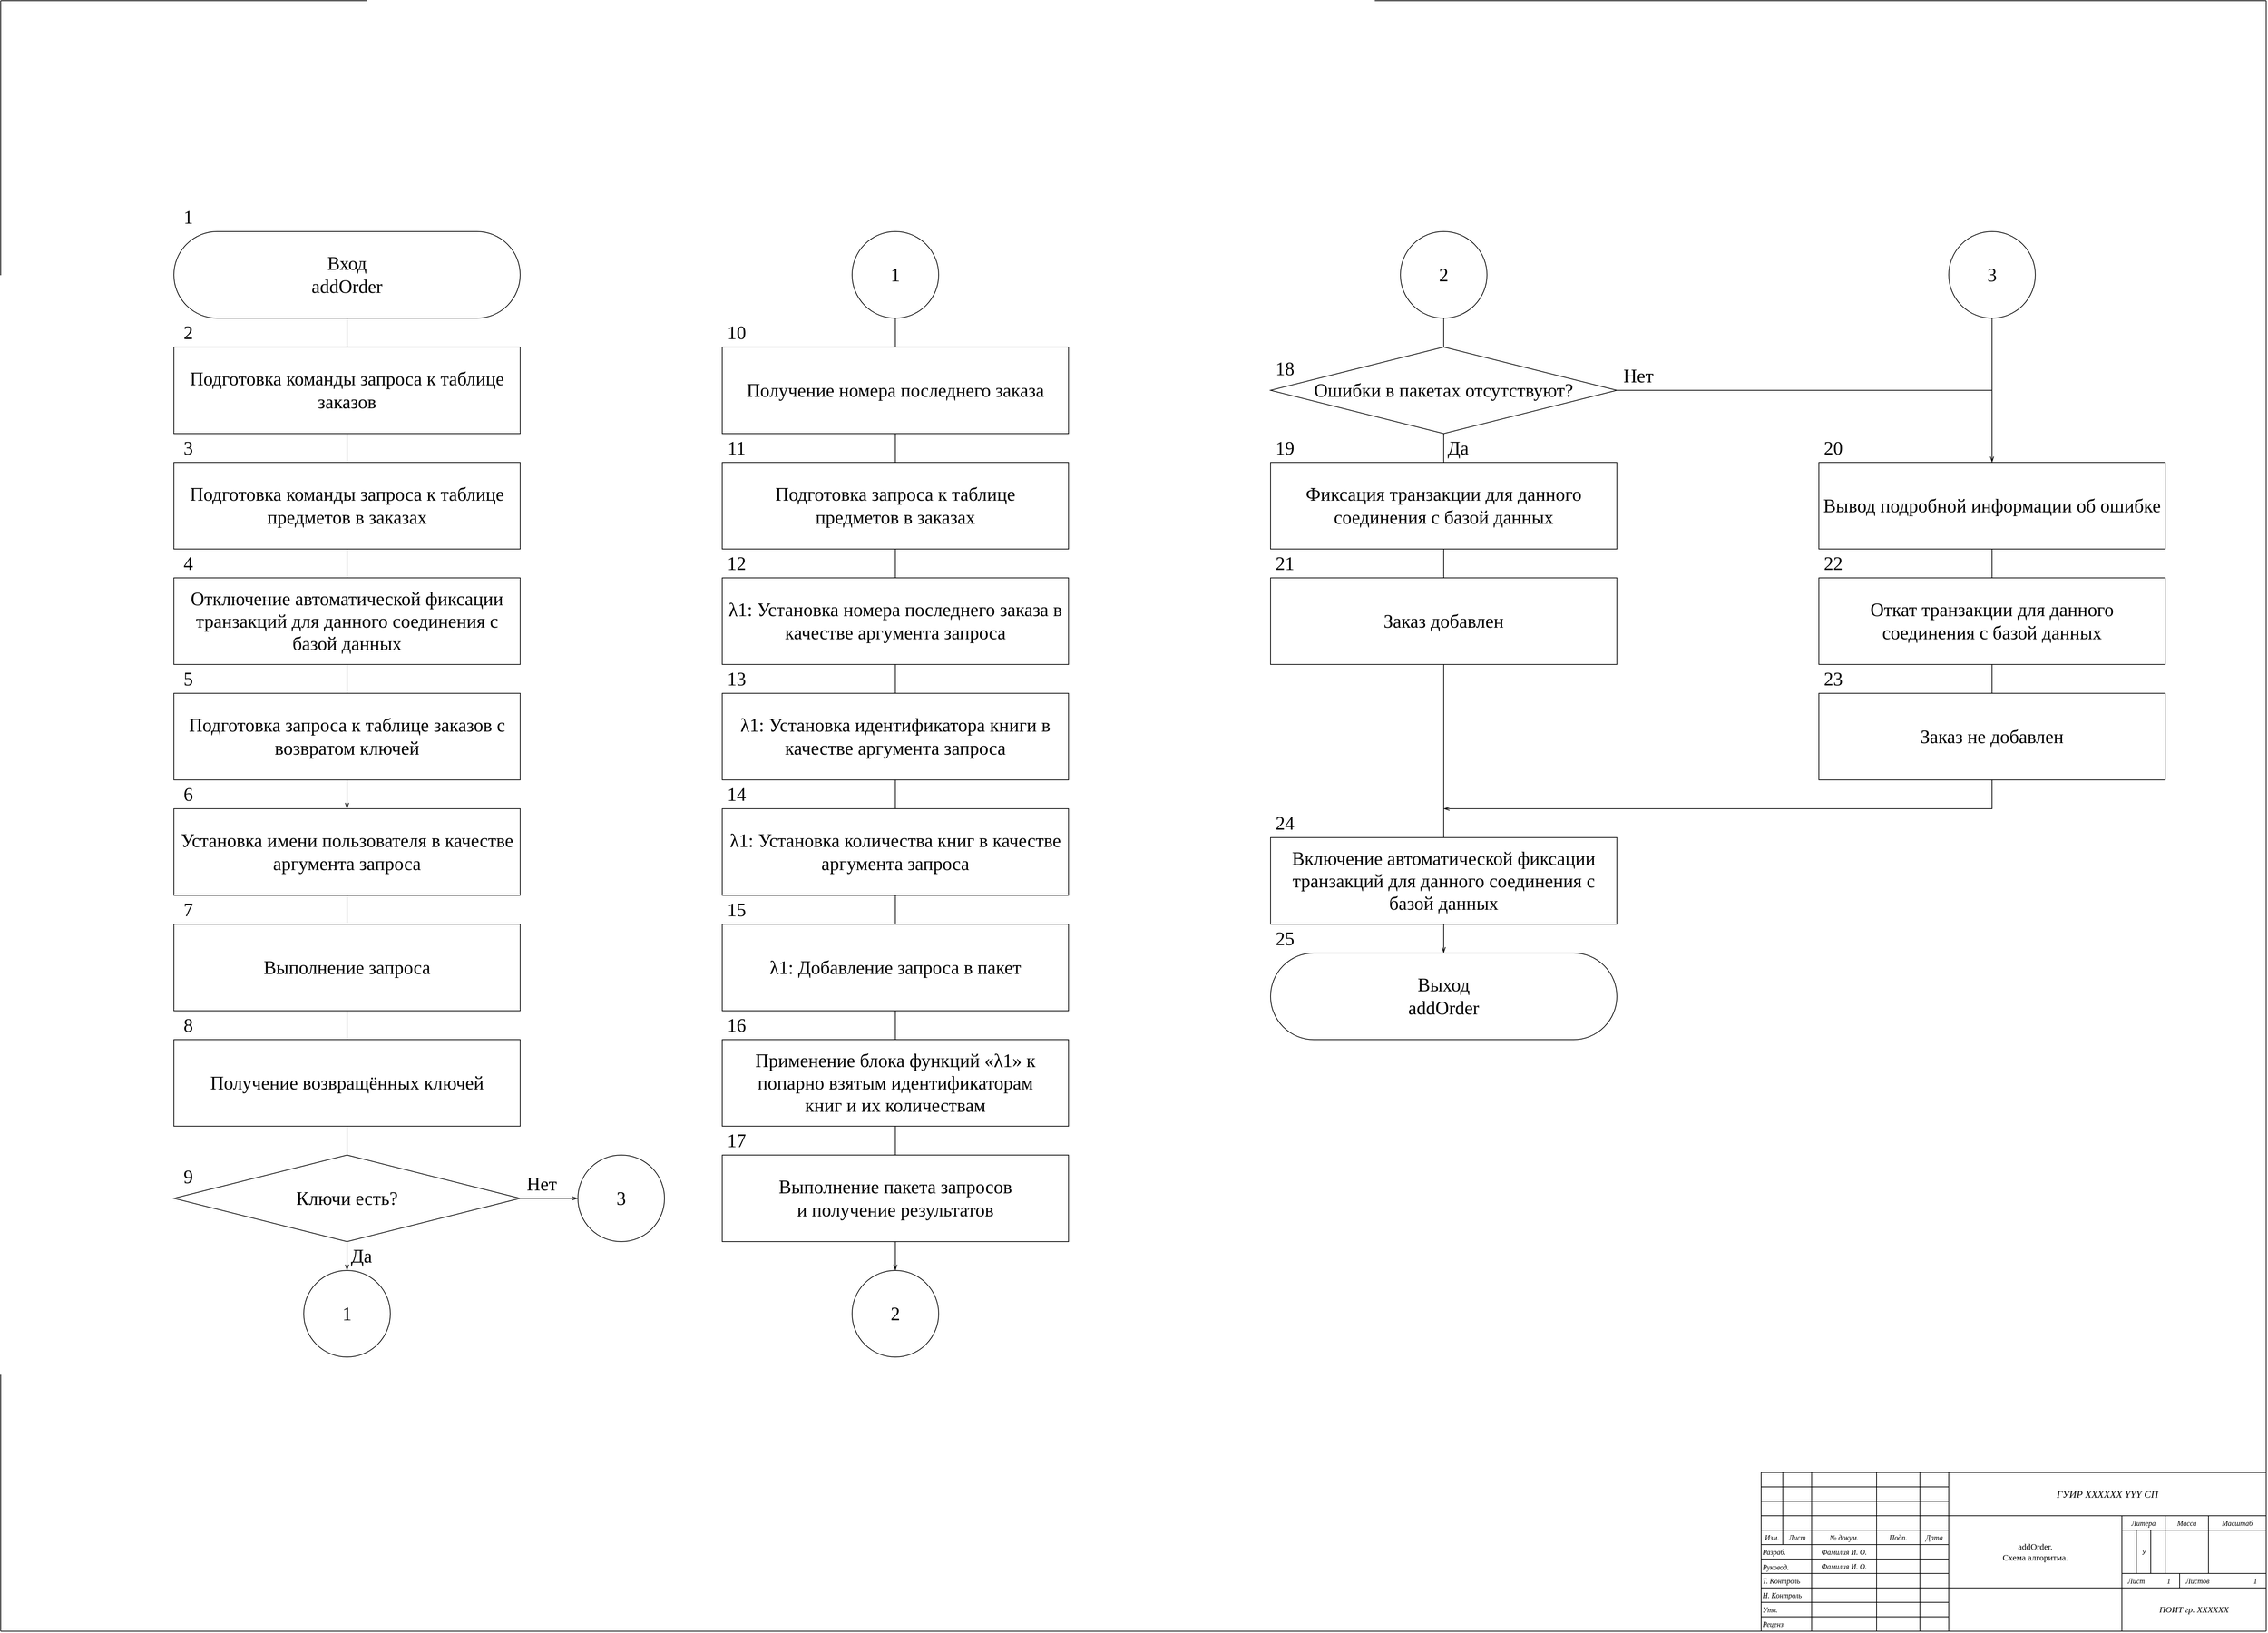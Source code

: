 <mxfile version="25.0.2">
  <diagram id="b_TIV87pcosbFDb4-95I" name="Page-1">
    <mxGraphModel dx="1050" dy="621" grid="1" gridSize="10" guides="1" tooltips="1" connect="1" arrows="1" fold="1" page="1" pageScale="1" pageWidth="3300" pageHeight="2339" math="0" shadow="0">
      <root>
        <mxCell id="0" />
        <mxCell id="1" parent="0" />
        <mxCell id="ZlgWilR2os_rIw9KOOM--55" style="edgeStyle=orthogonalEdgeStyle;rounded=0;orthogonalLoop=1;jettySize=auto;html=1;exitX=0.5;exitY=1;exitDx=0;exitDy=0;endArrow=openThin;endFill=0;" parent="1" source="ZlgWilR2os_rIw9KOOM--53" edge="1">
          <mxGeometry relative="1" as="geometry">
            <mxPoint x="2120" y="1160" as="targetPoint" />
            <Array as="points">
              <mxPoint x="2880" y="1160" />
              <mxPoint x="2120" y="1160" />
            </Array>
          </mxGeometry>
        </mxCell>
        <mxCell id="mjBPjCDWJn5wHZ0Xbblb-64" value="" style="endArrow=openThin;html=1;fontFamily=Times New Roman;fontSize=26;endFill=0;rounded=0;edgeStyle=orthogonalEdgeStyle;exitX=0.5;exitY=1;exitDx=0;exitDy=0;entryX=0.5;entryY=0;entryDx=0;entryDy=0;" parent="1" source="mjBPjCDWJn5wHZ0Xbblb-41" target="mjBPjCDWJn5wHZ0Xbblb-46" edge="1">
          <mxGeometry width="50" height="50" relative="1" as="geometry">
            <mxPoint x="2250" y="499.41" as="sourcePoint" />
            <mxPoint x="2380" y="570" as="targetPoint" />
            <Array as="points">
              <mxPoint x="2120" y="480" />
              <mxPoint x="2120" y="1640" />
            </Array>
          </mxGeometry>
        </mxCell>
        <mxCell id="mjBPjCDWJn5wHZ0Xbblb-62" value="" style="endArrow=openThin;html=1;fontFamily=Times New Roman;fontSize=26;endFill=0;exitX=0.5;exitY=1;exitDx=0;exitDy=0;rounded=0;edgeStyle=orthogonalEdgeStyle;entryX=0.5;entryY=0;entryDx=0;entryDy=0;" parent="1" source="mjBPjCDWJn5wHZ0Xbblb-48" target="mjBPjCDWJn5wHZ0Xbblb-51" edge="1">
          <mxGeometry width="50" height="50" relative="1" as="geometry">
            <mxPoint x="1480" y="470" as="sourcePoint" />
            <mxPoint x="1360" y="1130" as="targetPoint" />
            <Array as="points" />
          </mxGeometry>
        </mxCell>
        <mxCell id="mjBPjCDWJn5wHZ0Xbblb-61" value="" style="endArrow=openThin;html=1;fontFamily=Times New Roman;fontSize=26;endFill=0;exitX=0.5;exitY=1;exitDx=0;exitDy=0;rounded=0;edgeStyle=orthogonalEdgeStyle;entryX=0.5;entryY=0;entryDx=0;entryDy=0;" parent="1" source="mjBPjCDWJn5wHZ0Xbblb-30" target="nCA1nTuE7ENm7l3HEIyr-186" edge="1">
          <mxGeometry width="50" height="50" relative="1" as="geometry">
            <mxPoint x="1010" y="1380" as="sourcePoint" />
            <mxPoint x="1010" y="1740" as="targetPoint" />
            <Array as="points" />
          </mxGeometry>
        </mxCell>
        <mxCell id="mjBPjCDWJn5wHZ0Xbblb-60" value="" style="endArrow=openThin;html=1;fontFamily=Times New Roman;fontSize=26;endFill=0;exitX=0.5;exitY=1;exitDx=0;exitDy=0;rounded=0;edgeStyle=orthogonalEdgeStyle;entryX=0.5;entryY=0;entryDx=0;entryDy=0;" parent="1" source="nCA1nTuE7ENm7l3HEIyr-145" target="mjBPjCDWJn5wHZ0Xbblb-30" edge="1">
          <mxGeometry width="50" height="50" relative="1" as="geometry">
            <mxPoint x="959.05" y="710" as="sourcePoint" />
            <mxPoint x="959.05" y="910" as="targetPoint" />
            <Array as="points" />
          </mxGeometry>
        </mxCell>
        <mxCell id="flblZkYbyNQ9tiGkdh4v-29" value="" style="group;strokeWidth=1;align=left;" parent="1" vertex="1" connectable="0">
          <mxGeometry x="2560" y="2080" width="700" height="220" as="geometry" />
        </mxCell>
        <mxCell id="U5MXIK-24vMOK5HsXXuc-69" style="vsdxID=8;edgeStyle=none;startArrow=none;endArrow=none;startSize=5;endSize=5;strokeColor=#000000;spacingTop=0;spacingBottom=0;spacingLeft=0;spacingRight=0;verticalAlign=middle;html=1;labelBackgroundColor=#ffffff;rounded=0;strokeWidth=1;" parent="flblZkYbyNQ9tiGkdh4v-29" edge="1">
          <mxGeometry relative="1" as="geometry">
            <mxPoint as="offset" />
            <Array as="points" />
            <mxPoint as="sourcePoint" />
            <mxPoint x="700" as="targetPoint" />
          </mxGeometry>
        </mxCell>
        <mxCell id="U5MXIK-24vMOK5HsXXuc-68" style="vsdxID=6;edgeStyle=none;startArrow=none;endArrow=none;startSize=5;endSize=5;strokeColor=#000000;spacingTop=0;spacingBottom=0;spacingLeft=0;spacingRight=0;verticalAlign=middle;html=1;labelBackgroundColor=#ffffff;rounded=0;strokeWidth=1;" parent="flblZkYbyNQ9tiGkdh4v-29" edge="1">
          <mxGeometry relative="1" as="geometry">
            <mxPoint x="10" as="offset" />
            <Array as="points" />
            <mxPoint y="220" as="sourcePoint" />
            <mxPoint as="targetPoint" />
          </mxGeometry>
        </mxCell>
        <mxCell id="U5MXIK-24vMOK5HsXXuc-2" value="&lt;p style=&quot;margin-left: 0 ; margin-right: 0 ; margin-top: 0px ; margin-bottom: 0px ; text-indent: 0 ; direction: ltr&quot;&gt;&lt;font style=&quot;font-family: &amp;quot;times new roman&amp;quot; ; color: rgb(0 , 0 , 0) ; direction: ltr ; letter-spacing: 0px ; line-height: 140% ; opacity: 1&quot; size=&quot;1&quot;&gt;&lt;i&gt;Разраб.&lt;/i&gt;&lt;/font&gt;&lt;/p&gt;" style="verticalAlign=middle;align=left;vsdxID=41;fillColor=none;gradientColor=none;shape=stencil(nZBLDoAgDERP0z3SIyjew0SURgSD+Lu9kMZoXLhwN9O+tukAlrNpJg1SzDH4QW/URgNYgZTkjA4UkwJUgGXng+6DX1zLfmoymdXo17xh5zmRJ6Q42BWCfc2oJfdAr+Yv+AP9Cb7OJ3H/2JG1HNGz/84klThPVCc=);strokeColor=none;labelBackgroundColor=none;rounded=0;html=1;whiteSpace=wrap;strokeWidth=1;" parent="flblZkYbyNQ9tiGkdh4v-29" vertex="1">
          <mxGeometry y="100" width="70" height="20" as="geometry" />
        </mxCell>
        <mxCell id="U5MXIK-24vMOK5HsXXuc-4" value="&lt;p style=&quot;margin-left: 0 ; margin-right: 0 ; margin-top: 0px ; margin-bottom: 0px ; text-indent: 0 ; direction: ltr&quot;&gt;&lt;font style=&quot;font-family: &amp;#34;times new roman&amp;#34; ; color: rgb(0 , 0 , 0) ; direction: ltr ; letter-spacing: 0px ; line-height: 140% ; opacity: 1&quot; size=&quot;1&quot;&gt;&lt;i&gt;Подп.&lt;/i&gt;&lt;/font&gt;&lt;font style=&quot;font-size: 12px ; font-family: &amp;#34;times new roman&amp;#34; ; color: #000000 ; direction: ltr ; letter-spacing: 0px ; line-height: 140% ; opacity: 1&quot;&gt;&lt;br&gt;&lt;/font&gt;&lt;/p&gt;" style="verticalAlign=middle;align=center;vsdxID=45;fillColor=none;gradientColor=none;shape=stencil(nZBLDoAgDERP0z3SIyjew0SURgSD+Lu9kMZoXLhwN9O+tukAlrNpJg1SzDH4QW/URgNYgZTkjA4UkwJUgGXng+6DX1zLfmoymdXo17xh5zmRJ6Q42BWCfc2oJfdAr+Yv+AP9Cb7OJ3H/2JG1HNGz/84klThPVCc=);strokeColor=none;labelBackgroundColor=none;rounded=0;html=1;whiteSpace=wrap;strokeWidth=1;" parent="flblZkYbyNQ9tiGkdh4v-29" vertex="1">
          <mxGeometry x="160" y="80" width="60" height="20" as="geometry" />
        </mxCell>
        <mxCell id="U5MXIK-24vMOK5HsXXuc-5" value="&lt;p style=&quot;margin-left: 0 ; margin-right: 0 ; margin-top: 0px ; margin-bottom: 0px ; text-indent: 0 ; direction: ltr&quot;&gt;&lt;font style=&quot;font-family: &amp;#34;times new roman&amp;#34; ; color: rgb(0 , 0 , 0) ; direction: ltr ; letter-spacing: 0px ; line-height: 140% ; opacity: 1&quot; size=&quot;1&quot;&gt;&lt;i&gt;Литера&lt;/i&gt;&lt;/font&gt;&lt;font style=&quot;font-size: 12px ; font-family: &amp;#34;times new roman&amp;#34; ; color: #000000 ; direction: ltr ; letter-spacing: 0px ; line-height: 140% ; opacity: 1&quot;&gt;&lt;br&gt;&lt;/font&gt;&lt;/p&gt;" style="verticalAlign=middle;align=center;vsdxID=46;fillColor=none;gradientColor=none;shape=stencil(nZBLDoAgDERP0z3SIyjew0SURgSD+Lu9kMZoXLhwN9O+tukAlrNpJg1SzDH4QW/URgNYgZTkjA4UkwJUgGXng+6DX1zLfmoymdXo17xh5zmRJ6Q42BWCfc2oJfdAr+Yv+AP9Cb7OJ3H/2JG1HNGz/84klThPVCc=);strokeColor=none;labelBackgroundColor=none;rounded=0;html=1;whiteSpace=wrap;strokeWidth=1;" parent="flblZkYbyNQ9tiGkdh4v-29" vertex="1">
          <mxGeometry x="500" y="60" width="60" height="20" as="geometry" />
        </mxCell>
        <mxCell id="U5MXIK-24vMOK5HsXXuc-7" style="vsdxID=48;edgeStyle=none;startArrow=none;endArrow=none;startSize=5;endSize=5;strokeColor=#000000;spacingTop=0;spacingBottom=0;spacingLeft=0;spacingRight=0;verticalAlign=middle;html=1;labelBackgroundColor=#ffffff;rounded=0;strokeWidth=1;" parent="flblZkYbyNQ9tiGkdh4v-29" edge="1">
          <mxGeometry relative="1" as="geometry">
            <mxPoint x="10" as="offset" />
            <Array as="points">
              <mxPoint x="580" y="150" />
            </Array>
            <mxPoint x="580" y="160" as="sourcePoint" />
            <mxPoint x="580" y="140" as="targetPoint" />
          </mxGeometry>
        </mxCell>
        <mxCell id="U5MXIK-24vMOK5HsXXuc-9" value="&lt;p style=&quot;margin-left: 0 ; margin-right: 0 ; margin-top: 0px ; margin-bottom: 0px ; text-indent: 0 ; direction: ltr&quot;&gt;&lt;font style=&quot;font-size: 19px ; font-family: &amp;quot;times new roman&amp;quot; ; color: #000000 ; direction: ltr ; letter-spacing: 0px ; line-height: 140% ; opacity: 1&quot;&gt;&lt;i style=&quot;font-size: 14px;&quot;&gt;ГУИР XXXXXX YYY СП&lt;/i&gt;&lt;br&gt;&lt;/font&gt;&lt;/p&gt;" style="verticalAlign=middle;align=center;vsdxID=50;fillColor=none;gradientColor=none;shape=stencil(nZBLDoAgDERP0z3SIyjew0SURgSD+Lu9kMZoXLhwN9O+tukAlrNpJg1SzDH4QW/URgNYgZTkjA4UkwJUgGXng+6DX1zLfmoymdXo17xh5zmRJ6Q42BWCfc2oJfdAr+Yv+AP9Cb7OJ3H/2JG1HNGz/84klThPVCc=);strokeColor=none;labelBackgroundColor=none;rounded=0;html=1;whiteSpace=wrap;strokeWidth=1;" parent="flblZkYbyNQ9tiGkdh4v-29" vertex="1">
          <mxGeometry x="260" width="440" height="60" as="geometry" />
        </mxCell>
        <mxCell id="U5MXIK-24vMOK5HsXXuc-14" value="&lt;font face=&quot;Times New Roman&quot;&gt;&lt;span style=&quot;background-color: initial;&quot;&gt;addOrder.&lt;/span&gt;&lt;br&gt;&lt;/font&gt;&lt;p style=&quot;margin: 0px ; direction: ltr&quot;&gt;&lt;font face=&quot;Times New Roman&quot;&gt;Схема алгоритма.&lt;/font&gt;&lt;/p&gt;" style="verticalAlign=middle;align=center;vsdxID=51;fillColor=none;gradientColor=none;shape=stencil(nZBLDoAgDERP0z3SIyjew0SURgSD+Lu9kMZoXLhwN9O+tukAlrNpJg1SzDH4QW/URgNYgZTkjA4UkwJUgGXng+6DX1zLfmoymdXo17xh5zmRJ6Q42BWCfc2oJfdAr+Yv+AP9Cb7OJ3H/2JG1HNGz/84klThPVCc=);strokeColor=none;labelBackgroundColor=none;rounded=0;html=1;whiteSpace=wrap;strokeWidth=1;" parent="flblZkYbyNQ9tiGkdh4v-29" vertex="1">
          <mxGeometry x="260" y="60" width="240" height="100" as="geometry" />
        </mxCell>
        <mxCell id="U5MXIK-24vMOK5HsXXuc-66" style="vsdxID=1;edgeStyle=none;startArrow=none;endArrow=none;startSize=5;endSize=5;strokeColor=#000000;spacingTop=0;spacingBottom=0;spacingLeft=0;spacingRight=0;verticalAlign=middle;html=1;labelBackgroundColor=#ffffff;rounded=0;strokeWidth=1;" parent="flblZkYbyNQ9tiGkdh4v-29" edge="1">
          <mxGeometry relative="1" as="geometry">
            <mxPoint x="10" as="offset" />
            <Array as="points" />
            <mxPoint x="500" y="220" as="sourcePoint" />
            <mxPoint x="500" y="60" as="targetPoint" />
          </mxGeometry>
        </mxCell>
        <mxCell id="U5MXIK-24vMOK5HsXXuc-67" style="vsdxID=4;edgeStyle=none;startArrow=none;endArrow=none;startSize=5;endSize=5;strokeColor=#000000;spacingTop=0;spacingBottom=0;spacingLeft=0;spacingRight=0;verticalAlign=middle;html=1;labelBackgroundColor=#ffffff;rounded=0;strokeWidth=1;" parent="flblZkYbyNQ9tiGkdh4v-29" edge="1">
          <mxGeometry relative="1" as="geometry">
            <mxPoint x="10" as="offset" />
            <Array as="points" />
            <mxPoint x="260" y="220" as="sourcePoint" />
            <mxPoint x="260" as="targetPoint" />
          </mxGeometry>
        </mxCell>
        <mxCell id="U5MXIK-24vMOK5HsXXuc-70" style="vsdxID=11;edgeStyle=none;startArrow=none;endArrow=none;startSize=5;endSize=5;strokeColor=#000000;spacingTop=0;spacingBottom=0;spacingLeft=0;spacingRight=0;verticalAlign=middle;html=1;labelBackgroundColor=#ffffff;rounded=0;strokeWidth=1;" parent="flblZkYbyNQ9tiGkdh4v-29" edge="1">
          <mxGeometry relative="1" as="geometry">
            <Array as="points" />
            <mxPoint x="700" y="60" as="sourcePoint" />
            <mxPoint y="60" as="targetPoint" />
          </mxGeometry>
        </mxCell>
        <mxCell id="U5MXIK-24vMOK5HsXXuc-71" style="vsdxID=12;edgeStyle=none;startArrow=none;endArrow=none;startSize=5;endSize=5;strokeColor=#000000;spacingTop=0;spacingBottom=0;spacingLeft=0;spacingRight=0;verticalAlign=middle;html=1;labelBackgroundColor=#ffffff;rounded=0;strokeWidth=1;" parent="flblZkYbyNQ9tiGkdh4v-29" edge="1">
          <mxGeometry relative="1" as="geometry">
            <Array as="points" />
            <mxPoint x="700" y="160" as="sourcePoint" />
            <mxPoint y="160" as="targetPoint" />
          </mxGeometry>
        </mxCell>
        <mxCell id="U5MXIK-24vMOK5HsXXuc-72" style="vsdxID=13;edgeStyle=none;startArrow=none;endArrow=none;startSize=5;endSize=5;strokeColor=#000000;spacingTop=0;spacingBottom=0;spacingLeft=0;spacingRight=0;verticalAlign=middle;html=1;labelBackgroundColor=#ffffff;rounded=0;strokeWidth=1;" parent="flblZkYbyNQ9tiGkdh4v-29" edge="1">
          <mxGeometry relative="1" as="geometry">
            <Array as="points" />
            <mxPoint x="260" y="200" as="sourcePoint" />
            <mxPoint y="200" as="targetPoint" />
          </mxGeometry>
        </mxCell>
        <mxCell id="U5MXIK-24vMOK5HsXXuc-73" style="vsdxID=22;edgeStyle=none;startArrow=none;endArrow=none;startSize=5;endSize=5;strokeColor=#000000;spacingTop=0;spacingBottom=0;spacingLeft=0;spacingRight=0;verticalAlign=middle;html=1;labelBackgroundColor=#ffffff;rounded=0;strokeWidth=1;" parent="flblZkYbyNQ9tiGkdh4v-29" edge="1">
          <mxGeometry relative="1" as="geometry">
            <Array as="points" />
            <mxPoint x="260" y="180" as="sourcePoint" />
            <mxPoint y="180" as="targetPoint" />
          </mxGeometry>
        </mxCell>
        <mxCell id="U5MXIK-24vMOK5HsXXuc-74" style="vsdxID=23;edgeStyle=none;startArrow=none;endArrow=none;startSize=5;endSize=5;strokeColor=#000000;spacingTop=0;spacingBottom=0;spacingLeft=0;spacingRight=0;verticalAlign=middle;html=1;labelBackgroundColor=#ffffff;rounded=0;strokeWidth=1;" parent="flblZkYbyNQ9tiGkdh4v-29" edge="1">
          <mxGeometry relative="1" as="geometry">
            <Array as="points" />
            <mxPoint x="260" y="140" as="sourcePoint" />
            <mxPoint y="140" as="targetPoint" />
          </mxGeometry>
        </mxCell>
        <mxCell id="U5MXIK-24vMOK5HsXXuc-75" style="vsdxID=24;edgeStyle=none;startArrow=none;endArrow=none;startSize=5;endSize=5;strokeColor=#000000;spacingTop=0;spacingBottom=0;spacingLeft=0;spacingRight=0;verticalAlign=middle;html=1;labelBackgroundColor=#ffffff;rounded=0;strokeWidth=1;" parent="flblZkYbyNQ9tiGkdh4v-29" edge="1">
          <mxGeometry relative="1" as="geometry">
            <Array as="points" />
            <mxPoint x="260" y="120" as="sourcePoint" />
            <mxPoint y="120" as="targetPoint" />
          </mxGeometry>
        </mxCell>
        <mxCell id="U5MXIK-24vMOK5HsXXuc-76" style="vsdxID=25;edgeStyle=none;startArrow=none;endArrow=none;startSize=5;endSize=5;strokeColor=#000000;spacingTop=0;spacingBottom=0;spacingLeft=0;spacingRight=0;verticalAlign=middle;html=1;labelBackgroundColor=#ffffff;rounded=0;strokeWidth=1;" parent="flblZkYbyNQ9tiGkdh4v-29" edge="1">
          <mxGeometry relative="1" as="geometry">
            <Array as="points" />
            <mxPoint x="260" y="100" as="sourcePoint" />
            <mxPoint y="100" as="targetPoint" />
          </mxGeometry>
        </mxCell>
        <mxCell id="U5MXIK-24vMOK5HsXXuc-77" style="vsdxID=26;edgeStyle=none;startArrow=none;endArrow=none;startSize=5;endSize=5;strokeColor=#000000;spacingTop=0;spacingBottom=0;spacingLeft=0;spacingRight=0;verticalAlign=middle;html=1;labelBackgroundColor=#ffffff;rounded=0;strokeWidth=1;" parent="flblZkYbyNQ9tiGkdh4v-29" edge="1">
          <mxGeometry relative="1" as="geometry">
            <Array as="points" />
            <mxPoint x="260" y="80" as="sourcePoint" />
            <mxPoint y="80" as="targetPoint" />
          </mxGeometry>
        </mxCell>
        <mxCell id="U5MXIK-24vMOK5HsXXuc-78" style="vsdxID=27;edgeStyle=none;startArrow=none;endArrow=none;startSize=5;endSize=5;strokeColor=#000000;spacingTop=0;spacingBottom=0;spacingLeft=0;spacingRight=0;verticalAlign=middle;html=1;labelBackgroundColor=#ffffff;rounded=0;strokeWidth=1;" parent="flblZkYbyNQ9tiGkdh4v-29" edge="1">
          <mxGeometry relative="1" as="geometry">
            <Array as="points" />
            <mxPoint x="260" y="40" as="sourcePoint" />
            <mxPoint y="40" as="targetPoint" />
          </mxGeometry>
        </mxCell>
        <mxCell id="U5MXIK-24vMOK5HsXXuc-79" style="vsdxID=28;edgeStyle=none;startArrow=none;endArrow=none;startSize=5;endSize=5;strokeColor=#000000;spacingTop=0;spacingBottom=0;spacingLeft=0;spacingRight=0;verticalAlign=middle;html=1;labelBackgroundColor=#ffffff;rounded=0;strokeWidth=1;" parent="flblZkYbyNQ9tiGkdh4v-29" edge="1">
          <mxGeometry relative="1" as="geometry">
            <Array as="points" />
            <mxPoint x="260" y="20" as="sourcePoint" />
            <mxPoint y="20" as="targetPoint" />
          </mxGeometry>
        </mxCell>
        <mxCell id="U5MXIK-24vMOK5HsXXuc-80" style="vsdxID=29;edgeStyle=none;startArrow=none;endArrow=none;startSize=5;endSize=5;strokeColor=#000000;spacingTop=0;spacingBottom=0;spacingLeft=0;spacingRight=0;verticalAlign=middle;html=1;labelBackgroundColor=#ffffff;rounded=0;strokeWidth=1;" parent="flblZkYbyNQ9tiGkdh4v-29" edge="1">
          <mxGeometry relative="1" as="geometry">
            <Array as="points" />
            <mxPoint x="700" y="140" as="sourcePoint" />
            <mxPoint x="500" y="140" as="targetPoint" />
          </mxGeometry>
        </mxCell>
        <mxCell id="U5MXIK-24vMOK5HsXXuc-81" style="vsdxID=30;edgeStyle=none;startArrow=none;endArrow=none;startSize=5;endSize=5;strokeColor=#000000;spacingTop=0;spacingBottom=0;spacingLeft=0;spacingRight=0;verticalAlign=middle;html=1;labelBackgroundColor=#ffffff;rounded=0;strokeWidth=1;" parent="flblZkYbyNQ9tiGkdh4v-29" edge="1">
          <mxGeometry relative="1" as="geometry">
            <Array as="points" />
            <mxPoint x="700" y="80" as="sourcePoint" />
            <mxPoint x="500" y="80" as="targetPoint" />
          </mxGeometry>
        </mxCell>
        <mxCell id="U5MXIK-24vMOK5HsXXuc-82" style="vsdxID=31;edgeStyle=none;startArrow=none;endArrow=none;startSize=5;endSize=5;strokeColor=#000000;spacingTop=0;spacingBottom=0;spacingLeft=0;spacingRight=0;verticalAlign=middle;html=1;labelBackgroundColor=#ffffff;rounded=0;strokeWidth=1;" parent="flblZkYbyNQ9tiGkdh4v-29" edge="1">
          <mxGeometry relative="1" as="geometry">
            <mxPoint x="10" as="offset" />
            <Array as="points" />
            <mxPoint x="220" y="220" as="sourcePoint" />
            <mxPoint x="220" as="targetPoint" />
          </mxGeometry>
        </mxCell>
        <mxCell id="U5MXIK-24vMOK5HsXXuc-83" style="vsdxID=33;edgeStyle=none;startArrow=none;endArrow=none;startSize=5;endSize=5;strokeColor=#000000;spacingTop=0;spacingBottom=0;spacingLeft=0;spacingRight=0;verticalAlign=middle;html=1;labelBackgroundColor=#ffffff;rounded=0;strokeWidth=1;" parent="flblZkYbyNQ9tiGkdh4v-29" edge="1">
          <mxGeometry relative="1" as="geometry">
            <mxPoint x="10" as="offset" />
            <Array as="points" />
            <mxPoint x="160" y="220" as="sourcePoint" />
            <mxPoint x="160" as="targetPoint" />
          </mxGeometry>
        </mxCell>
        <mxCell id="U5MXIK-24vMOK5HsXXuc-84" style="vsdxID=34;edgeStyle=none;startArrow=none;endArrow=none;startSize=5;endSize=5;strokeColor=#000000;spacingTop=0;spacingBottom=0;spacingLeft=0;spacingRight=0;verticalAlign=middle;html=1;labelBackgroundColor=#ffffff;rounded=0;strokeWidth=1;" parent="flblZkYbyNQ9tiGkdh4v-29" edge="1">
          <mxGeometry relative="1" as="geometry">
            <mxPoint x="10" as="offset" />
            <Array as="points" />
            <mxPoint x="70" y="220" as="sourcePoint" />
            <mxPoint x="70" as="targetPoint" />
          </mxGeometry>
        </mxCell>
        <mxCell id="U5MXIK-24vMOK5HsXXuc-85" style="vsdxID=35;edgeStyle=none;startArrow=none;endArrow=none;startSize=5;endSize=5;strokeColor=#000000;spacingTop=0;spacingBottom=0;spacingLeft=0;spacingRight=0;verticalAlign=middle;html=1;labelBackgroundColor=#ffffff;rounded=0;strokeWidth=1;" parent="flblZkYbyNQ9tiGkdh4v-29" edge="1">
          <mxGeometry relative="1" as="geometry">
            <mxPoint x="10" as="offset" />
            <Array as="points" />
            <mxPoint x="30" y="100" as="sourcePoint" />
            <mxPoint x="30" as="targetPoint" />
          </mxGeometry>
        </mxCell>
        <mxCell id="U5MXIK-24vMOK5HsXXuc-86" style="vsdxID=36;edgeStyle=none;startArrow=none;endArrow=none;startSize=5;endSize=5;strokeColor=#000000;spacingTop=0;spacingBottom=0;spacingLeft=0;spacingRight=0;verticalAlign=middle;html=1;labelBackgroundColor=#ffffff;rounded=0;strokeWidth=1;" parent="flblZkYbyNQ9tiGkdh4v-29" edge="1">
          <mxGeometry relative="1" as="geometry">
            <mxPoint x="10" as="offset" />
            <Array as="points" />
            <mxPoint x="560" y="140" as="sourcePoint" />
            <mxPoint x="560" y="60" as="targetPoint" />
          </mxGeometry>
        </mxCell>
        <mxCell id="U5MXIK-24vMOK5HsXXuc-87" style="vsdxID=38;edgeStyle=none;startArrow=none;endArrow=none;startSize=5;endSize=5;strokeColor=#000000;spacingTop=0;spacingBottom=0;spacingLeft=0;spacingRight=0;verticalAlign=middle;html=1;labelBackgroundColor=#ffffff;rounded=0;strokeWidth=1;" parent="flblZkYbyNQ9tiGkdh4v-29" edge="1">
          <mxGeometry relative="1" as="geometry">
            <mxPoint x="10" as="offset" />
            <Array as="points" />
            <mxPoint x="620" y="140" as="sourcePoint" />
            <mxPoint x="620" y="60" as="targetPoint" />
          </mxGeometry>
        </mxCell>
        <mxCell id="U5MXIK-24vMOK5HsXXuc-88" style="vsdxID=39;edgeStyle=none;startArrow=none;endArrow=none;startSize=5;endSize=5;strokeColor=#000000;spacingTop=0;spacingBottom=0;spacingLeft=0;spacingRight=0;verticalAlign=middle;html=1;labelBackgroundColor=#ffffff;rounded=0;strokeWidth=1;" parent="flblZkYbyNQ9tiGkdh4v-29" edge="1">
          <mxGeometry relative="1" as="geometry">
            <mxPoint x="10" as="offset" />
            <Array as="points" />
            <mxPoint x="520" y="140" as="sourcePoint" />
            <mxPoint x="520" y="80" as="targetPoint" />
          </mxGeometry>
        </mxCell>
        <mxCell id="U5MXIK-24vMOK5HsXXuc-89" style="vsdxID=40;edgeStyle=none;startArrow=none;endArrow=none;startSize=5;endSize=5;strokeColor=#000000;spacingTop=0;spacingBottom=0;spacingLeft=0;spacingRight=0;verticalAlign=middle;html=1;labelBackgroundColor=#ffffff;rounded=0;strokeWidth=1;" parent="flblZkYbyNQ9tiGkdh4v-29" edge="1">
          <mxGeometry relative="1" as="geometry">
            <mxPoint x="10" as="offset" />
            <Array as="points" />
            <mxPoint x="540" y="140" as="sourcePoint" />
            <mxPoint x="540" y="80" as="targetPoint" />
          </mxGeometry>
        </mxCell>
        <mxCell id="U5MXIK-24vMOK5HsXXuc-6" value="&lt;p style=&quot;margin-left: 0 ; margin-right: 0 ; margin-top: 0px ; margin-bottom: 0px ; text-indent: 0 ; direction: ltr&quot;&gt;&lt;font style=&quot;font-family: &amp;#34;times new roman&amp;#34; ; color: rgb(0 , 0 , 0) ; direction: ltr ; letter-spacing: 0px ; line-height: 140% ; opacity: 1&quot; size=&quot;1&quot;&gt;&lt;i&gt;Лист&lt;/i&gt;&lt;/font&gt;&lt;font style=&quot;font-size: 12px ; font-family: &amp;#34;times new roman&amp;#34; ; color: #000000 ; direction: ltr ; letter-spacing: 0px ; line-height: 140% ; opacity: 1&quot;&gt;&lt;br&gt;&lt;/font&gt;&lt;/p&gt;" style="verticalAlign=middle;align=center;vsdxID=47;fillColor=none;gradientColor=none;shape=stencil(nZBLDoAgDERP0z3SIyjew0SURgSD+Lu9kMZoXLhwN9O+tukAlrNpJg1SzDH4QW/URgNYgZTkjA4UkwJUgGXng+6DX1zLfmoymdXo17xh5zmRJ6Q42BWCfc2oJfdAr+Yv+AP9Cb7OJ3H/2JG1HNGz/84klThPVCc=);strokeColor=none;labelBackgroundColor=none;rounded=0;html=1;whiteSpace=wrap;strokeWidth=1;" parent="flblZkYbyNQ9tiGkdh4v-29" vertex="1">
          <mxGeometry x="500" y="140" width="40" height="20" as="geometry" />
        </mxCell>
        <mxCell id="flblZkYbyNQ9tiGkdh4v-3" value="&lt;p style=&quot;margin-left: 0 ; margin-right: 0 ; margin-top: 0px ; margin-bottom: 0px ; text-indent: 0 ; direction: ltr&quot;&gt;&lt;font style=&quot;font-family: &amp;#34;times new roman&amp;#34; ; color: rgb(0 , 0 , 0) ; direction: ltr ; letter-spacing: 0px ; line-height: 140% ; opacity: 1&quot; size=&quot;1&quot;&gt;&lt;i&gt;Листов&lt;/i&gt;&lt;/font&gt;&lt;font style=&quot;font-size: 12px ; font-family: &amp;#34;times new roman&amp;#34; ; color: #000000 ; direction: ltr ; letter-spacing: 0px ; line-height: 140% ; opacity: 1&quot;&gt;&lt;br&gt;&lt;/font&gt;&lt;/p&gt;" style="verticalAlign=middle;align=center;vsdxID=47;fillColor=none;gradientColor=none;shape=stencil(nZBLDoAgDERP0z3SIyjew0SURgSD+Lu9kMZoXLhwN9O+tukAlrNpJg1SzDH4QW/URgNYgZTkjA4UkwJUgGXng+6DX1zLfmoymdXo17xh5zmRJ6Q42BWCfc2oJfdAr+Yv+AP9Cb7OJ3H/2JG1HNGz/84klThPVCc=);strokeColor=none;labelBackgroundColor=none;rounded=0;html=1;whiteSpace=wrap;strokeWidth=1;" parent="flblZkYbyNQ9tiGkdh4v-29" vertex="1">
          <mxGeometry x="580" y="140" width="50" height="20" as="geometry" />
        </mxCell>
        <mxCell id="flblZkYbyNQ9tiGkdh4v-5" value="&lt;p style=&quot;margin-left: 0 ; margin-right: 0 ; margin-top: 0px ; margin-bottom: 0px ; text-indent: 0 ; direction: ltr&quot;&gt;&lt;font style=&quot;font-family: &amp;#34;times new roman&amp;#34; ; color: rgb(0 , 0 , 0) ; direction: ltr ; letter-spacing: 0px ; line-height: 140% ; opacity: 1&quot; size=&quot;1&quot;&gt;&lt;i&gt;1&lt;/i&gt;&lt;/font&gt;&lt;font style=&quot;font-size: 12px ; font-family: &amp;#34;times new roman&amp;#34; ; color: #000000 ; direction: ltr ; letter-spacing: 0px ; line-height: 140% ; opacity: 1&quot;&gt;&lt;br&gt;&lt;/font&gt;&lt;/p&gt;" style="verticalAlign=middle;align=center;vsdxID=47;fillColor=none;gradientColor=none;shape=stencil(nZBLDoAgDERP0z3SIyjew0SURgSD+Lu9kMZoXLhwN9O+tukAlrNpJg1SzDH4QW/URgNYgZTkjA4UkwJUgGXng+6DX1zLfmoymdXo17xh5zmRJ6Q42BWCfc2oJfdAr+Yv+AP9Cb7OJ3H/2JG1HNGz/84klThPVCc=);strokeColor=none;labelBackgroundColor=none;rounded=0;html=1;whiteSpace=wrap;strokeWidth=1;" parent="flblZkYbyNQ9tiGkdh4v-29" vertex="1">
          <mxGeometry x="670" y="140" width="30" height="20" as="geometry" />
        </mxCell>
        <mxCell id="flblZkYbyNQ9tiGkdh4v-6" value="&lt;p style=&quot;margin-left: 0 ; margin-right: 0 ; margin-top: 0px ; margin-bottom: 0px ; text-indent: 0 ; direction: ltr&quot;&gt;&lt;font style=&quot;font-family: &amp;#34;times new roman&amp;#34; ; color: rgb(0 , 0 , 0) ; direction: ltr ; letter-spacing: 0px ; line-height: 140% ; opacity: 1&quot; size=&quot;1&quot;&gt;&lt;i&gt;1&lt;/i&gt;&lt;/font&gt;&lt;font style=&quot;font-size: 12px ; font-family: &amp;#34;times new roman&amp;#34; ; color: #000000 ; direction: ltr ; letter-spacing: 0px ; line-height: 140% ; opacity: 1&quot;&gt;&lt;br&gt;&lt;/font&gt;&lt;/p&gt;" style="verticalAlign=middle;align=center;vsdxID=47;fillColor=none;gradientColor=none;shape=stencil(nZBLDoAgDERP0z3SIyjew0SURgSD+Lu9kMZoXLhwN9O+tukAlrNpJg1SzDH4QW/URgNYgZTkjA4UkwJUgGXng+6DX1zLfmoymdXo17xh5zmRJ6Q42BWCfc2oJfdAr+Yv+AP9Cb7OJ3H/2JG1HNGz/84klThPVCc=);strokeColor=none;labelBackgroundColor=none;rounded=0;html=1;whiteSpace=wrap;strokeWidth=1;" parent="flblZkYbyNQ9tiGkdh4v-29" vertex="1">
          <mxGeometry x="550" y="140" width="30" height="20" as="geometry" />
        </mxCell>
        <mxCell id="flblZkYbyNQ9tiGkdh4v-7" value="&lt;p style=&quot;margin-left: 0 ; margin-right: 0 ; margin-top: 0px ; margin-bottom: 0px ; text-indent: 0 ; direction: ltr&quot;&gt;&lt;font style=&quot;font-family: &amp;#34;times new roman&amp;#34; ; color: rgb(0 , 0 , 0) ; direction: ltr ; letter-spacing: 0px ; line-height: 140% ; opacity: 1&quot; size=&quot;1&quot;&gt;&lt;i&gt;Масса&lt;/i&gt;&lt;/font&gt;&lt;font style=&quot;font-size: 12px ; font-family: &amp;#34;times new roman&amp;#34; ; color: #000000 ; direction: ltr ; letter-spacing: 0px ; line-height: 140% ; opacity: 1&quot;&gt;&lt;br&gt;&lt;/font&gt;&lt;/p&gt;" style="verticalAlign=middle;align=center;vsdxID=46;fillColor=none;gradientColor=none;shape=stencil(nZBLDoAgDERP0z3SIyjew0SURgSD+Lu9kMZoXLhwN9O+tukAlrNpJg1SzDH4QW/URgNYgZTkjA4UkwJUgGXng+6DX1zLfmoymdXo17xh5zmRJ6Q42BWCfc2oJfdAr+Yv+AP9Cb7OJ3H/2JG1HNGz/84klThPVCc=);strokeColor=none;labelBackgroundColor=none;rounded=0;html=1;whiteSpace=wrap;strokeWidth=1;" parent="flblZkYbyNQ9tiGkdh4v-29" vertex="1">
          <mxGeometry x="560" y="60" width="60" height="20" as="geometry" />
        </mxCell>
        <mxCell id="flblZkYbyNQ9tiGkdh4v-8" value="&lt;p style=&quot;margin-left: 0 ; margin-right: 0 ; margin-top: 0px ; margin-bottom: 0px ; text-indent: 0 ; direction: ltr&quot;&gt;&lt;font style=&quot;font-family: &amp;#34;times new roman&amp;#34; ; color: rgb(0 , 0 , 0) ; direction: ltr ; letter-spacing: 0px ; line-height: 140% ; opacity: 1&quot; size=&quot;1&quot;&gt;&lt;i&gt;Масштаб&lt;/i&gt;&lt;/font&gt;&lt;font style=&quot;font-size: 12px ; font-family: &amp;#34;times new roman&amp;#34; ; color: #000000 ; direction: ltr ; letter-spacing: 0px ; line-height: 140% ; opacity: 1&quot;&gt;&lt;br&gt;&lt;/font&gt;&lt;/p&gt;" style="verticalAlign=middle;align=center;vsdxID=46;fillColor=none;gradientColor=none;shape=stencil(nZBLDoAgDERP0z3SIyjew0SURgSD+Lu9kMZoXLhwN9O+tukAlrNpJg1SzDH4QW/URgNYgZTkjA4UkwJUgGXng+6DX1zLfmoymdXo17xh5zmRJ6Q42BWCfc2oJfdAr+Yv+AP9Cb7OJ3H/2JG1HNGz/84klThPVCc=);strokeColor=none;labelBackgroundColor=none;rounded=0;html=1;whiteSpace=wrap;strokeWidth=1;" parent="flblZkYbyNQ9tiGkdh4v-29" vertex="1">
          <mxGeometry x="620" y="60" width="80" height="20" as="geometry" />
        </mxCell>
        <mxCell id="U5MXIK-24vMOK5HsXXuc-8" value="&lt;p style=&quot;margin-left: 0 ; margin-right: 0 ; margin-top: 0px ; margin-bottom: 0px ; text-indent: 0 ; direction: ltr&quot;&gt;&lt;font style=&quot;direction: ltr; line-height: 140%; opacity: 1;&quot;&gt;&lt;i style=&quot;font-family: &amp;quot;times new roman&amp;quot;;&quot;&gt;ПОИТ гр. XXXXXX&lt;/i&gt;&lt;br&gt;&lt;/font&gt;&lt;/p&gt;" style="verticalAlign=middle;align=center;vsdxID=49;fillColor=none;gradientColor=none;shape=stencil(nZBLDoAgDERP0z3SIyjew0SURgSD+Lu9kMZoXLhwN9O+tukAlrNpJg1SzDH4QW/URgNYgZTkjA4UkwJUgGXng+6DX1zLfmoymdXo17xh5zmRJ6Q42BWCfc2oJfdAr+Yv+AP9Cb7OJ3H/2JG1HNGz/84klThPVCc=);strokeColor=none;labelBackgroundColor=none;rounded=0;html=1;whiteSpace=wrap;strokeWidth=1;" parent="flblZkYbyNQ9tiGkdh4v-29" vertex="1">
          <mxGeometry x="500" y="160" width="200" height="60" as="geometry" />
        </mxCell>
        <mxCell id="flblZkYbyNQ9tiGkdh4v-12" value="&lt;p style=&quot;margin-left: 0 ; margin-right: 0 ; margin-top: 0px ; margin-bottom: 0px ; text-indent: 0 ; direction: ltr&quot;&gt;&lt;font style=&quot;font-family: &amp;#34;times new roman&amp;#34; ; color: rgb(0 , 0 , 0) ; direction: ltr ; letter-spacing: 0px ; line-height: 140% ; opacity: 1&quot; size=&quot;1&quot;&gt;&lt;i&gt;Изм.&lt;/i&gt;&lt;/font&gt;&lt;font style=&quot;font-size: 12px ; font-family: &amp;#34;times new roman&amp;#34; ; color: #000000 ; direction: ltr ; letter-spacing: 0px ; line-height: 140% ; opacity: 1&quot;&gt;&lt;br&gt;&lt;/font&gt;&lt;/p&gt;" style="verticalAlign=middle;align=center;vsdxID=45;fillColor=none;gradientColor=none;shape=stencil(nZBLDoAgDERP0z3SIyjew0SURgSD+Lu9kMZoXLhwN9O+tukAlrNpJg1SzDH4QW/URgNYgZTkjA4UkwJUgGXng+6DX1zLfmoymdXo17xh5zmRJ6Q42BWCfc2oJfdAr+Yv+AP9Cb7OJ3H/2JG1HNGz/84klThPVCc=);strokeColor=none;labelBackgroundColor=none;rounded=0;html=1;whiteSpace=wrap;strokeWidth=1;" parent="flblZkYbyNQ9tiGkdh4v-29" vertex="1">
          <mxGeometry y="80" width="30" height="20" as="geometry" />
        </mxCell>
        <mxCell id="flblZkYbyNQ9tiGkdh4v-19" value="&lt;p style=&quot;margin: 0px; text-indent: 0px; direction: ltr; font-size: 10px;&quot;&gt;Фамилия И. О.&lt;/p&gt;" style="verticalAlign=middle;align=center;vsdxID=41;fillColor=none;gradientColor=none;shape=stencil(nZBLDoAgDERP0z3SIyjew0SURgSD+Lu9kMZoXLhwN9O+tukAlrNpJg1SzDH4QW/URgNYgZTkjA4UkwJUgGXng+6DX1zLfmoymdXo17xh5zmRJ6Q42BWCfc2oJfdAr+Yv+AP9Cb7OJ3H/2JG1HNGz/84klThPVCc=);strokeColor=none;labelBackgroundColor=none;rounded=0;html=1;whiteSpace=wrap;strokeWidth=1;fontSize=10;fontStyle=2;fontFamily=Times New Roman;" parent="flblZkYbyNQ9tiGkdh4v-29" vertex="1">
          <mxGeometry x="70" y="100" width="90" height="20" as="geometry" />
        </mxCell>
        <mxCell id="ORajsjJcxbQu_IU-mkYe-1" value="&lt;font face=&quot;Times New Roman&quot; size=&quot;1&quot;&gt;Т. Контроль&lt;/font&gt;" style="text;html=1;align=left;verticalAlign=middle;resizable=0;points=[];autosize=1;strokeColor=none;strokeWidth=1;fontStyle=2" parent="flblZkYbyNQ9tiGkdh4v-29" vertex="1">
          <mxGeometry y="140" width="70" height="20" as="geometry" />
        </mxCell>
        <mxCell id="ORajsjJcxbQu_IU-mkYe-2" value="&lt;span style=&quot;font-family: &amp;quot;times new roman&amp;quot; ; font-size: 10px&quot;&gt;Н. Контроль&lt;/span&gt;" style="text;html=1;align=left;verticalAlign=middle;resizable=0;points=[];autosize=1;strokeColor=none;strokeWidth=1;fontStyle=2" parent="flblZkYbyNQ9tiGkdh4v-29" vertex="1">
          <mxGeometry y="160" width="70" height="20" as="geometry" />
        </mxCell>
        <mxCell id="ORajsjJcxbQu_IU-mkYe-3" value="&lt;font face=&quot;Times New Roman&quot; style=&quot;font-size: 10px&quot;&gt;Утв.&lt;/font&gt;" style="text;html=1;align=left;verticalAlign=middle;resizable=0;points=[];autosize=1;strokeColor=none;strokeWidth=1;fontStyle=2" parent="flblZkYbyNQ9tiGkdh4v-29" vertex="1">
          <mxGeometry y="180" width="40" height="20" as="geometry" />
        </mxCell>
        <mxCell id="ORajsjJcxbQu_IU-mkYe-4" value="&lt;font face=&quot;Times New Roman&quot; style=&quot;font-size: 10px&quot;&gt;Реценз&lt;/font&gt;" style="text;html=1;align=left;verticalAlign=middle;resizable=0;points=[];autosize=1;strokeColor=none;strokeWidth=1;fontStyle=2" parent="flblZkYbyNQ9tiGkdh4v-29" vertex="1">
          <mxGeometry y="200" width="40" height="20" as="geometry" />
        </mxCell>
        <mxCell id="r4EkMSD5H6vDeUgWiK47-10" value="&lt;p style=&quot;margin-left: 0 ; margin-right: 0 ; margin-top: 0px ; margin-bottom: 0px ; text-indent: 0 ; direction: ltr&quot;&gt;&lt;font style=&quot;font-size: 14px ; font-family: &amp;#34;times new roman&amp;#34; ; color: #000000 ; direction: ltr ; letter-spacing: 0px ; line-height: 140% ; opacity: 1&quot;&gt;&lt;br&gt;&lt;/font&gt;&lt;/p&gt;" style="verticalAlign=middle;align=center;vsdxID=41;fillColor=none;gradientColor=none;shape=stencil(nZBLDoAgDERP0z3SIyjew0SURgSD+Lu9kMZoXLhwN9O+tukAlrNpJg1SzDH4QW/URgNYgZTkjA4UkwJUgGXng+6DX1zLfmoymdXo17xh5zmRJ6Q42BWCfc2oJfdAr+Yv+AP9Cb7OJ3H/2JG1HNGz/84klThPVCc=);strokeColor=none;labelBackgroundColor=none;rounded=0;html=1;whiteSpace=wrap;strokeWidth=1;" parent="flblZkYbyNQ9tiGkdh4v-29" vertex="1">
          <mxGeometry x="70" y="160" width="90" height="20" as="geometry" />
        </mxCell>
        <mxCell id="r4EkMSD5H6vDeUgWiK47-11" value="&lt;p style=&quot;margin-left: 0 ; margin-right: 0 ; margin-top: 0px ; margin-bottom: 0px ; text-indent: 0 ; direction: ltr&quot;&gt;&lt;font style=&quot;font-size: 14px ; font-family: &amp;#34;times new roman&amp;#34; ; color: #000000 ; direction: ltr ; letter-spacing: 0px ; line-height: 140% ; opacity: 1&quot;&gt;&lt;br&gt;&lt;/font&gt;&lt;/p&gt;" style="verticalAlign=middle;align=center;vsdxID=41;fillColor=none;gradientColor=none;shape=stencil(nZBLDoAgDERP0z3SIyjew0SURgSD+Lu9kMZoXLhwN9O+tukAlrNpJg1SzDH4QW/URgNYgZTkjA4UkwJUgGXng+6DX1zLfmoymdXo17xh5zmRJ6Q42BWCfc2oJfdAr+Yv+AP9Cb7OJ3H/2JG1HNGz/84klThPVCc=);strokeColor=none;labelBackgroundColor=none;rounded=0;html=1;whiteSpace=wrap;strokeWidth=1;" parent="flblZkYbyNQ9tiGkdh4v-29" vertex="1">
          <mxGeometry x="70" y="180" width="90" height="20" as="geometry" />
        </mxCell>
        <mxCell id="ORajsjJcxbQu_IU-mkYe-6" value="&lt;font style=&quot;font-size: 8px&quot;&gt;У&lt;/font&gt;" style="text;html=1;align=center;verticalAlign=middle;resizable=0;points=[];autosize=1;strokeColor=none;strokeWidth=1;fontStyle=2" parent="1" vertex="1">
          <mxGeometry x="3080" y="2180" width="20" height="20" as="geometry" />
        </mxCell>
        <mxCell id="nCA1nTuE7ENm7l3HEIyr-145" value="Вход&lt;br style=&quot;font-size: 26px&quot;&gt;addOrder" style="rounded=1;whiteSpace=wrap;html=1;arcSize=50;fontFamily=Times New Roman;fontSize=26;strokeWidth=1;" parent="1" vertex="1">
          <mxGeometry x="360" y="360" width="480" height="120" as="geometry" />
        </mxCell>
        <mxCell id="nCA1nTuE7ENm7l3HEIyr-147" value="&lt;div style=&quot;&quot;&gt;Подготовка команды запроса к таблице заказов&lt;br style=&quot;font-size: 26px;&quot;&gt;&lt;/div&gt;" style="rounded=0;whiteSpace=wrap;html=1;fontSize=26;fontFamily=Times New Roman;strokeWidth=1;" parent="1" vertex="1">
          <mxGeometry x="360" y="520" width="480" height="120" as="geometry" />
        </mxCell>
        <mxCell id="nCA1nTuE7ENm7l3HEIyr-186" value="1" style="ellipse;whiteSpace=wrap;html=1;aspect=fixed;rounded=0;fontFamily=Times New Roman;fontSize=26;strokeWidth=1;" parent="1" vertex="1">
          <mxGeometry x="540" y="1800" width="120" height="120" as="geometry" />
        </mxCell>
        <mxCell id="mjBPjCDWJn5wHZ0Xbblb-6" value="&lt;div style=&quot;&quot;&gt;Отключение автоматической фиксации транзакций для данного соединения с базой данных&lt;br style=&quot;font-size: 26px;&quot;&gt;&lt;/div&gt;" style="rounded=0;whiteSpace=wrap;html=1;fontSize=26;fontFamily=Times New Roman;strokeWidth=1;" parent="1" vertex="1">
          <mxGeometry x="360" y="840" width="480" height="120" as="geometry" />
        </mxCell>
        <mxCell id="mjBPjCDWJn5wHZ0Xbblb-13" value="&lt;div style=&quot;&quot;&gt;Подготовка запроса к таблице заказов с возвратом ключей&lt;br&gt;&lt;/div&gt;" style="rounded=0;whiteSpace=wrap;html=1;fontSize=26;fontFamily=Times New Roman;strokeWidth=1;" parent="1" vertex="1">
          <mxGeometry x="360" y="1000" width="480" height="120" as="geometry" />
        </mxCell>
        <mxCell id="mjBPjCDWJn5wHZ0Xbblb-28" value="&lt;div style=&quot;font-size: 26px;&quot;&gt;Получение возвращённых ключей&lt;/div&gt;" style="rounded=0;whiteSpace=wrap;html=1;fontSize=26;fontFamily=Times New Roman;strokeWidth=1;" parent="1" vertex="1">
          <mxGeometry x="360" y="1480" width="480" height="120" as="geometry" />
        </mxCell>
        <mxCell id="mjBPjCDWJn5wHZ0Xbblb-30" value="&lt;div style=&quot;font-size: 26px;&quot;&gt;Установка имени пользователя в качестве аргумента запроса&lt;/div&gt;" style="rounded=0;whiteSpace=wrap;html=1;fontSize=26;fontFamily=Times New Roman;strokeWidth=1;" parent="1" vertex="1">
          <mxGeometry x="360" y="1160" width="480" height="120" as="geometry" />
        </mxCell>
        <mxCell id="mjBPjCDWJn5wHZ0Xbblb-33" value="&lt;div style=&quot;font-size: 26px;&quot;&gt;λ1:&amp;nbsp;&lt;span style=&quot;background-color: initial;&quot;&gt;Установка номера последнего заказа в качестве аргумента запроса&lt;/span&gt;&lt;br style=&quot;font-size: 26px;&quot;&gt;&lt;/div&gt;" style="rounded=0;whiteSpace=wrap;html=1;fontSize=26;fontFamily=Times New Roman;strokeWidth=1;" parent="1" vertex="1">
          <mxGeometry x="1120" y="840" width="480" height="120" as="geometry" />
        </mxCell>
        <mxCell id="mjBPjCDWJn5wHZ0Xbblb-34" value="&lt;div style=&quot;&quot;&gt;Подготовка запроса к таблице&lt;br&gt;предметов в заказах&lt;br&gt;&lt;/div&gt;" style="rounded=0;whiteSpace=wrap;html=1;fontSize=26;fontFamily=Times New Roman;strokeWidth=1;" parent="1" vertex="1">
          <mxGeometry x="1120" y="680" width="480" height="120" as="geometry" />
        </mxCell>
        <mxCell id="mjBPjCDWJn5wHZ0Xbblb-35" value="&lt;div style=&quot;&quot;&gt;Получение номера последнего заказа&lt;br&gt;&lt;/div&gt;" style="rounded=0;whiteSpace=wrap;html=1;fontSize=26;fontFamily=Times New Roman;strokeWidth=1;" parent="1" vertex="1">
          <mxGeometry x="1120" y="520" width="480" height="120" as="geometry" />
        </mxCell>
        <mxCell id="mjBPjCDWJn5wHZ0Xbblb-41" value="2" style="ellipse;whiteSpace=wrap;html=1;aspect=fixed;rounded=0;fontFamily=Times New Roman;fontSize=26;strokeWidth=1;" parent="1" vertex="1">
          <mxGeometry x="2060" y="360" width="120" height="120" as="geometry" />
        </mxCell>
        <mxCell id="mjBPjCDWJn5wHZ0Xbblb-44" value="&lt;div style=&quot;font-size: 26px;&quot;&gt;Заказ добавлен&lt;br style=&quot;font-size: 26px;&quot;&gt;&lt;/div&gt;" style="rounded=0;whiteSpace=wrap;html=1;fontSize=26;fontFamily=Times New Roman;strokeWidth=1;" parent="1" vertex="1">
          <mxGeometry x="1880" y="840" width="480" height="120" as="geometry" />
        </mxCell>
        <mxCell id="mjBPjCDWJn5wHZ0Xbblb-45" value="&lt;div style=&quot;&quot;&gt;Заказ не добавлен&lt;br style=&quot;font-size: 26px;&quot;&gt;&lt;/div&gt;" style="rounded=0;whiteSpace=wrap;html=1;fontSize=26;fontFamily=Times New Roman;strokeWidth=1;" parent="1" vertex="1">
          <mxGeometry x="2640" y="1000" width="480" height="120" as="geometry" />
        </mxCell>
        <mxCell id="mjBPjCDWJn5wHZ0Xbblb-46" value="Выход&lt;br style=&quot;font-size: 26px&quot;&gt;addOrder" style="rounded=1;whiteSpace=wrap;html=1;arcSize=50;fontFamily=Times New Roman;fontSize=26;strokeWidth=1;" parent="1" vertex="1">
          <mxGeometry x="1880" y="1360" width="480" height="120" as="geometry" />
        </mxCell>
        <mxCell id="mjBPjCDWJn5wHZ0Xbblb-47" value="&lt;div style=&quot;font-size: 26px;&quot;&gt;Фиксация транзакции&amp;nbsp;&lt;span style=&quot;background-color: initial;&quot;&gt;для данного соединения с базой данных&lt;/span&gt;&lt;br&gt;&lt;/div&gt;" style="rounded=0;whiteSpace=wrap;html=1;fontSize=26;fontFamily=Times New Roman;strokeWidth=1;" parent="1" vertex="1">
          <mxGeometry x="1880" y="680" width="480" height="120" as="geometry" />
        </mxCell>
        <mxCell id="mjBPjCDWJn5wHZ0Xbblb-48" value="1" style="ellipse;whiteSpace=wrap;html=1;aspect=fixed;rounded=0;fontFamily=Times New Roman;fontSize=26;strokeWidth=1;" parent="1" vertex="1">
          <mxGeometry x="1300" y="360" width="120" height="120" as="geometry" />
        </mxCell>
        <mxCell id="mjBPjCDWJn5wHZ0Xbblb-50" value="&lt;div style=&quot;&quot;&gt;λ1:&amp;nbsp;&lt;span style=&quot;background-color: initial;&quot;&gt;Установка количества книг в качестве аргумента запроса&lt;/span&gt;&lt;br style=&quot;font-size: 26px;&quot;&gt;&lt;/div&gt;" style="rounded=0;whiteSpace=wrap;html=1;fontSize=26;fontFamily=Times New Roman;strokeWidth=1;" parent="1" vertex="1">
          <mxGeometry x="1120" y="1160" width="480" height="120" as="geometry" />
        </mxCell>
        <mxCell id="mjBPjCDWJn5wHZ0Xbblb-51" value="2" style="ellipse;whiteSpace=wrap;html=1;aspect=fixed;rounded=0;fontFamily=Times New Roman;fontSize=26;strokeWidth=1;" parent="1" vertex="1">
          <mxGeometry x="1300" y="1800" width="120" height="120" as="geometry" />
        </mxCell>
        <mxCell id="ZlgWilR2os_rIw9KOOM--37" value="&lt;div style=&quot;&quot;&gt;Подготовка команды запроса к таблице предметов в заказах&lt;br style=&quot;font-size: 26px;&quot;&gt;&lt;/div&gt;" style="rounded=0;whiteSpace=wrap;html=1;fontSize=26;fontFamily=Times New Roman;strokeWidth=1;" parent="1" vertex="1">
          <mxGeometry x="360" y="680" width="480" height="120" as="geometry" />
        </mxCell>
        <mxCell id="ZlgWilR2os_rIw9KOOM--38" value="&lt;div style=&quot;font-size: 26px;&quot;&gt;Выполнение запроса&lt;/div&gt;" style="rounded=0;whiteSpace=wrap;html=1;fontSize=26;fontFamily=Times New Roman;strokeWidth=1;" parent="1" vertex="1">
          <mxGeometry x="360" y="1320" width="480" height="120" as="geometry" />
        </mxCell>
        <mxCell id="ZlgWilR2os_rIw9KOOM--47" style="edgeStyle=orthogonalEdgeStyle;rounded=0;orthogonalLoop=1;jettySize=auto;html=1;exitX=1;exitY=0.5;exitDx=0;exitDy=0;entryX=0;entryY=0.5;entryDx=0;entryDy=0;endArrow=openThin;endFill=0;" parent="1" source="ZlgWilR2os_rIw9KOOM--39" target="ZlgWilR2os_rIw9KOOM--46" edge="1">
          <mxGeometry relative="1" as="geometry" />
        </mxCell>
        <mxCell id="ZlgWilR2os_rIw9KOOM--39" value="Ключи есть?" style="rhombus;whiteSpace=wrap;html=1;rounded=0;strokeWidth=1;fontFamily=Times New Roman;fontSize=26;" parent="1" vertex="1">
          <mxGeometry x="360" y="1640" width="480" height="120" as="geometry" />
        </mxCell>
        <mxCell id="ZlgWilR2os_rIw9KOOM--40" value="&lt;div style=&quot;font-size: 26px;&quot;&gt;λ1:&amp;nbsp;&lt;span style=&quot;background-color: initial;&quot;&gt;Установка идентификатора книги в качестве аргумента запроса&lt;/span&gt;&lt;br style=&quot;font-size: 26px;&quot;&gt;&lt;/div&gt;" style="rounded=0;whiteSpace=wrap;html=1;fontSize=26;fontFamily=Times New Roman;strokeWidth=1;" parent="1" vertex="1">
          <mxGeometry x="1120" y="1000" width="480" height="120" as="geometry" />
        </mxCell>
        <mxCell id="ZlgWilR2os_rIw9KOOM--41" value="&lt;div style=&quot;&quot;&gt;λ1:&amp;nbsp;&lt;span style=&quot;background-color: initial;&quot;&gt;Добавление запроса в пакет&lt;/span&gt;&lt;br style=&quot;font-size: 26px;&quot;&gt;&lt;/div&gt;" style="rounded=0;whiteSpace=wrap;html=1;fontSize=26;fontFamily=Times New Roman;strokeWidth=1;" parent="1" vertex="1">
          <mxGeometry x="1120" y="1320" width="480" height="120" as="geometry" />
        </mxCell>
        <mxCell id="ZlgWilR2os_rIw9KOOM--42" value="&lt;div style=&quot;&quot;&gt;&lt;div&gt;Применение блока функций «λ1» к попарно взятым&amp;nbsp;&lt;span style=&quot;background-color: initial;&quot;&gt;идентификаторам&lt;br&gt;книг и их количествам&lt;/span&gt;&lt;/div&gt;&lt;/div&gt;" style="rounded=0;whiteSpace=wrap;html=1;fontSize=26;fontFamily=Times New Roman;strokeWidth=1;" parent="1" vertex="1">
          <mxGeometry x="1120" y="1480" width="480" height="120" as="geometry" />
        </mxCell>
        <mxCell id="ZlgWilR2os_rIw9KOOM--57" style="edgeStyle=orthogonalEdgeStyle;rounded=0;orthogonalLoop=1;jettySize=auto;html=1;exitX=1;exitY=0.5;exitDx=0;exitDy=0;entryX=0.5;entryY=0;entryDx=0;entryDy=0;endArrow=openThin;endFill=0;" parent="1" source="ZlgWilR2os_rIw9KOOM--43" target="ZlgWilR2os_rIw9KOOM--44" edge="1">
          <mxGeometry relative="1" as="geometry">
            <mxPoint x="2440" y="580" as="targetPoint" />
          </mxGeometry>
        </mxCell>
        <mxCell id="ZlgWilR2os_rIw9KOOM--43" value="Ошибки в пакетах отсутствуют?" style="rhombus;whiteSpace=wrap;html=1;rounded=0;strokeWidth=1;fontFamily=Times New Roman;fontSize=26;" parent="1" vertex="1">
          <mxGeometry x="1880" y="520" width="480" height="120" as="geometry" />
        </mxCell>
        <mxCell id="ZlgWilR2os_rIw9KOOM--44" value="&lt;div style=&quot;font-size: 26px;&quot;&gt;Вывод подробной информации об ошибке&lt;br style=&quot;font-size: 26px;&quot;&gt;&lt;/div&gt;" style="rounded=0;whiteSpace=wrap;html=1;fontSize=26;fontFamily=Times New Roman;strokeWidth=1;" parent="1" vertex="1">
          <mxGeometry x="2640" y="680" width="480" height="120" as="geometry" />
        </mxCell>
        <mxCell id="ZlgWilR2os_rIw9KOOM--45" value="&lt;div style=&quot;&quot;&gt;Включение автоматической фиксации транзакций для данного соединения с базой данных&lt;br style=&quot;font-size: 26px;&quot;&gt;&lt;/div&gt;" style="rounded=0;whiteSpace=wrap;html=1;fontSize=26;fontFamily=Times New Roman;strokeWidth=1;" parent="1" vertex="1">
          <mxGeometry x="1880" y="1200" width="480" height="120" as="geometry" />
        </mxCell>
        <mxCell id="ZlgWilR2os_rIw9KOOM--46" value="3" style="ellipse;whiteSpace=wrap;html=1;aspect=fixed;rounded=0;fontFamily=Times New Roman;fontSize=26;strokeWidth=1;" parent="1" vertex="1">
          <mxGeometry x="920" y="1640" width="120" height="120" as="geometry" />
        </mxCell>
        <mxCell id="ZlgWilR2os_rIw9KOOM--48" value="&lt;div style=&quot;&quot;&gt;Выполнение пакета запросов&lt;br&gt;и получение результатов&lt;br style=&quot;font-size: 26px;&quot;&gt;&lt;/div&gt;" style="rounded=0;whiteSpace=wrap;html=1;fontSize=26;fontFamily=Times New Roman;strokeWidth=1;" parent="1" vertex="1">
          <mxGeometry x="1120" y="1640" width="480" height="120" as="geometry" />
        </mxCell>
        <mxCell id="ZlgWilR2os_rIw9KOOM--49" value="&lt;div style=&quot;font-size: 26px;&quot;&gt;Откат транзакции&amp;nbsp;&lt;span style=&quot;background-color: initial;&quot;&gt;для данного&lt;br&gt;соединения с базой данных&lt;/span&gt;&lt;br style=&quot;font-size: 26px;&quot;&gt;&lt;/div&gt;" style="rounded=0;whiteSpace=wrap;html=1;fontSize=26;fontFamily=Times New Roman;strokeWidth=1;" parent="1" vertex="1">
          <mxGeometry x="2640" y="840" width="480" height="120" as="geometry" />
        </mxCell>
        <mxCell id="ZlgWilR2os_rIw9KOOM--53" value="3" style="ellipse;whiteSpace=wrap;html=1;aspect=fixed;rounded=0;fontFamily=Times New Roman;fontSize=26;strokeWidth=1;" parent="1" vertex="1">
          <mxGeometry x="2820" y="360" width="120" height="120" as="geometry" />
        </mxCell>
        <mxCell id="ZlgWilR2os_rIw9KOOM--58" value="Да" style="text;html=1;strokeColor=none;fillColor=none;align=center;verticalAlign=middle;whiteSpace=wrap;rounded=0;fontSize=26;fontFamily=Times New Roman;strokeWidth=1;" parent="1" vertex="1">
          <mxGeometry x="600" y="1760" width="40" height="40" as="geometry" />
        </mxCell>
        <mxCell id="ZlgWilR2os_rIw9KOOM--59" value="Да" style="text;html=1;strokeColor=none;fillColor=none;align=center;verticalAlign=middle;whiteSpace=wrap;rounded=0;fontSize=26;fontFamily=Times New Roman;strokeWidth=1;" parent="1" vertex="1">
          <mxGeometry x="2120" y="640" width="40" height="40" as="geometry" />
        </mxCell>
        <mxCell id="ZlgWilR2os_rIw9KOOM--60" value="Нет" style="text;html=1;strokeColor=none;fillColor=none;align=center;verticalAlign=middle;whiteSpace=wrap;rounded=0;fontSize=26;fontFamily=Times New Roman;strokeWidth=1;" parent="1" vertex="1">
          <mxGeometry x="2360" y="540" width="60" height="40" as="geometry" />
        </mxCell>
        <mxCell id="ZlgWilR2os_rIw9KOOM--61" value="Нет" style="text;html=1;strokeColor=none;fillColor=none;align=center;verticalAlign=middle;whiteSpace=wrap;rounded=0;fontSize=26;fontFamily=Times New Roman;strokeWidth=1;" parent="1" vertex="1">
          <mxGeometry x="840" y="1660" width="60" height="40" as="geometry" />
        </mxCell>
        <mxCell id="ZlgWilR2os_rIw9KOOM--62" value="1" style="text;html=1;strokeColor=none;fillColor=none;align=center;verticalAlign=middle;whiteSpace=wrap;rounded=0;fontSize=26;fontFamily=Times New Roman;strokeWidth=1;" parent="1" vertex="1">
          <mxGeometry x="360" y="320" width="40" height="40" as="geometry" />
        </mxCell>
        <mxCell id="ZlgWilR2os_rIw9KOOM--63" value="2" style="text;html=1;strokeColor=none;fillColor=none;align=center;verticalAlign=middle;whiteSpace=wrap;rounded=0;fontSize=26;fontFamily=Times New Roman;strokeWidth=1;" parent="1" vertex="1">
          <mxGeometry x="360" y="480" width="40" height="40" as="geometry" />
        </mxCell>
        <mxCell id="ZlgWilR2os_rIw9KOOM--64" value="3" style="text;html=1;strokeColor=none;fillColor=none;align=center;verticalAlign=middle;whiteSpace=wrap;rounded=0;fontSize=26;fontFamily=Times New Roman;strokeWidth=1;" parent="1" vertex="1">
          <mxGeometry x="360" y="640" width="40" height="40" as="geometry" />
        </mxCell>
        <mxCell id="ZlgWilR2os_rIw9KOOM--65" value="4" style="text;html=1;strokeColor=none;fillColor=none;align=center;verticalAlign=middle;whiteSpace=wrap;rounded=0;fontSize=26;fontFamily=Times New Roman;strokeWidth=1;" parent="1" vertex="1">
          <mxGeometry x="360" y="800" width="40" height="40" as="geometry" />
        </mxCell>
        <mxCell id="ZlgWilR2os_rIw9KOOM--66" value="5" style="text;html=1;strokeColor=none;fillColor=none;align=center;verticalAlign=middle;whiteSpace=wrap;rounded=0;fontSize=26;fontFamily=Times New Roman;strokeWidth=1;" parent="1" vertex="1">
          <mxGeometry x="360" y="960" width="40" height="40" as="geometry" />
        </mxCell>
        <mxCell id="ZlgWilR2os_rIw9KOOM--67" value="6" style="text;html=1;strokeColor=none;fillColor=none;align=center;verticalAlign=middle;whiteSpace=wrap;rounded=0;fontSize=26;fontFamily=Times New Roman;strokeWidth=1;" parent="1" vertex="1">
          <mxGeometry x="360" y="1120" width="40" height="40" as="geometry" />
        </mxCell>
        <mxCell id="ZlgWilR2os_rIw9KOOM--68" value="7" style="text;html=1;strokeColor=none;fillColor=none;align=center;verticalAlign=middle;whiteSpace=wrap;rounded=0;fontSize=26;fontFamily=Times New Roman;strokeWidth=1;" parent="1" vertex="1">
          <mxGeometry x="360" y="1280" width="40" height="40" as="geometry" />
        </mxCell>
        <mxCell id="ZlgWilR2os_rIw9KOOM--69" value="8" style="text;html=1;strokeColor=none;fillColor=none;align=center;verticalAlign=middle;whiteSpace=wrap;rounded=0;fontSize=26;fontFamily=Times New Roman;strokeWidth=1;" parent="1" vertex="1">
          <mxGeometry x="360" y="1440" width="40" height="40" as="geometry" />
        </mxCell>
        <mxCell id="ZlgWilR2os_rIw9KOOM--70" value="9" style="text;html=1;strokeColor=none;fillColor=none;align=center;verticalAlign=middle;whiteSpace=wrap;rounded=0;fontSize=26;fontFamily=Times New Roman;strokeWidth=1;" parent="1" vertex="1">
          <mxGeometry x="360" y="1650" width="40" height="40" as="geometry" />
        </mxCell>
        <mxCell id="ZlgWilR2os_rIw9KOOM--71" value="10" style="text;html=1;strokeColor=none;fillColor=none;align=center;verticalAlign=middle;whiteSpace=wrap;rounded=0;fontSize=26;fontFamily=Times New Roman;strokeWidth=1;" parent="1" vertex="1">
          <mxGeometry x="1120" y="480" width="40" height="40" as="geometry" />
        </mxCell>
        <mxCell id="ZlgWilR2os_rIw9KOOM--72" value="11" style="text;html=1;strokeColor=none;fillColor=none;align=center;verticalAlign=middle;whiteSpace=wrap;rounded=0;fontSize=26;fontFamily=Times New Roman;strokeWidth=1;" parent="1" vertex="1">
          <mxGeometry x="1120" y="640" width="40" height="40" as="geometry" />
        </mxCell>
        <mxCell id="ZlgWilR2os_rIw9KOOM--73" value="12" style="text;html=1;strokeColor=none;fillColor=none;align=center;verticalAlign=middle;whiteSpace=wrap;rounded=0;fontSize=26;fontFamily=Times New Roman;strokeWidth=1;" parent="1" vertex="1">
          <mxGeometry x="1120" y="800" width="40" height="40" as="geometry" />
        </mxCell>
        <mxCell id="ZlgWilR2os_rIw9KOOM--74" value="13" style="text;html=1;strokeColor=none;fillColor=none;align=center;verticalAlign=middle;whiteSpace=wrap;rounded=0;fontSize=26;fontFamily=Times New Roman;strokeWidth=1;" parent="1" vertex="1">
          <mxGeometry x="1120" y="960" width="40" height="40" as="geometry" />
        </mxCell>
        <mxCell id="ZlgWilR2os_rIw9KOOM--75" value="14" style="text;html=1;strokeColor=none;fillColor=none;align=center;verticalAlign=middle;whiteSpace=wrap;rounded=0;fontSize=26;fontFamily=Times New Roman;strokeWidth=1;" parent="1" vertex="1">
          <mxGeometry x="1120" y="1120" width="40" height="40" as="geometry" />
        </mxCell>
        <mxCell id="ZlgWilR2os_rIw9KOOM--76" value="15" style="text;html=1;strokeColor=none;fillColor=none;align=center;verticalAlign=middle;whiteSpace=wrap;rounded=0;fontSize=26;fontFamily=Times New Roman;strokeWidth=1;" parent="1" vertex="1">
          <mxGeometry x="1120" y="1280" width="40" height="40" as="geometry" />
        </mxCell>
        <mxCell id="ZlgWilR2os_rIw9KOOM--77" value="16" style="text;html=1;strokeColor=none;fillColor=none;align=center;verticalAlign=middle;whiteSpace=wrap;rounded=0;fontSize=26;fontFamily=Times New Roman;strokeWidth=1;" parent="1" vertex="1">
          <mxGeometry x="1120" y="1440" width="40" height="40" as="geometry" />
        </mxCell>
        <mxCell id="ZlgWilR2os_rIw9KOOM--78" value="17" style="text;html=1;strokeColor=none;fillColor=none;align=center;verticalAlign=middle;whiteSpace=wrap;rounded=0;fontSize=26;fontFamily=Times New Roman;strokeWidth=1;" parent="1" vertex="1">
          <mxGeometry x="1120" y="1600" width="40" height="40" as="geometry" />
        </mxCell>
        <mxCell id="ZlgWilR2os_rIw9KOOM--79" value="18" style="text;html=1;strokeColor=none;fillColor=none;align=center;verticalAlign=middle;whiteSpace=wrap;rounded=0;fontSize=26;fontFamily=Times New Roman;strokeWidth=1;" parent="1" vertex="1">
          <mxGeometry x="1880" y="530" width="40" height="40" as="geometry" />
        </mxCell>
        <mxCell id="ZlgWilR2os_rIw9KOOM--80" value="19" style="text;html=1;strokeColor=none;fillColor=none;align=center;verticalAlign=middle;whiteSpace=wrap;rounded=0;fontSize=26;fontFamily=Times New Roman;strokeWidth=1;" parent="1" vertex="1">
          <mxGeometry x="1880" y="640" width="40" height="40" as="geometry" />
        </mxCell>
        <mxCell id="ZlgWilR2os_rIw9KOOM--81" value="21" style="text;html=1;strokeColor=none;fillColor=none;align=center;verticalAlign=middle;whiteSpace=wrap;rounded=0;fontSize=26;fontFamily=Times New Roman;strokeWidth=1;" parent="1" vertex="1">
          <mxGeometry x="1880" y="800" width="40" height="40" as="geometry" />
        </mxCell>
        <mxCell id="ZlgWilR2os_rIw9KOOM--84" value="20" style="text;html=1;strokeColor=none;fillColor=none;align=center;verticalAlign=middle;whiteSpace=wrap;rounded=0;fontSize=26;fontFamily=Times New Roman;strokeWidth=1;" parent="1" vertex="1">
          <mxGeometry x="2640" y="640" width="40" height="40" as="geometry" />
        </mxCell>
        <mxCell id="ZlgWilR2os_rIw9KOOM--85" value="22" style="text;html=1;strokeColor=none;fillColor=none;align=center;verticalAlign=middle;whiteSpace=wrap;rounded=0;fontSize=26;fontFamily=Times New Roman;strokeWidth=1;" parent="1" vertex="1">
          <mxGeometry x="2640" y="800" width="40" height="40" as="geometry" />
        </mxCell>
        <mxCell id="ZlgWilR2os_rIw9KOOM--86" value="23" style="text;html=1;strokeColor=none;fillColor=none;align=center;verticalAlign=middle;whiteSpace=wrap;rounded=0;fontSize=26;fontFamily=Times New Roman;strokeWidth=1;" parent="1" vertex="1">
          <mxGeometry x="2640" y="960" width="40" height="40" as="geometry" />
        </mxCell>
        <mxCell id="ZlgWilR2os_rIw9KOOM--87" value="24" style="text;html=1;strokeColor=none;fillColor=none;align=center;verticalAlign=middle;whiteSpace=wrap;rounded=0;fontSize=26;fontFamily=Times New Roman;strokeWidth=1;" parent="1" vertex="1">
          <mxGeometry x="1880" y="1160" width="40" height="40" as="geometry" />
        </mxCell>
        <mxCell id="ZlgWilR2os_rIw9KOOM--88" value="25" style="text;html=1;strokeColor=none;fillColor=none;align=center;verticalAlign=middle;whiteSpace=wrap;rounded=0;fontSize=26;fontFamily=Times New Roman;strokeWidth=1;" parent="1" vertex="1">
          <mxGeometry x="1880" y="1320" width="40" height="40" as="geometry" />
        </mxCell>
        <mxCell id="U5MXIK-24vMOK5HsXXuc-1" parent="0" />
        <mxCell id="U5MXIK-24vMOK5HsXXuc-10" style="vsdxID=56;edgeStyle=none;startArrow=none;endArrow=none;startSize=5;endSize=5;strokeColor=#000000;spacingTop=0;spacingBottom=0;spacingLeft=0;spacingRight=0;verticalAlign=middle;html=1;labelBackgroundColor=#ffffff;rounded=0;" parent="U5MXIK-24vMOK5HsXXuc-1" edge="1">
          <mxGeometry relative="1" as="geometry">
            <mxPoint as="offset" />
            <Array as="points" />
            <mxPoint x="120" y="40" as="sourcePoint" />
            <mxPoint x="3260" y="40" as="targetPoint" />
          </mxGeometry>
        </mxCell>
        <mxCell id="U5MXIK-24vMOK5HsXXuc-11" style="vsdxID=55;edgeStyle=none;startArrow=none;endArrow=none;startSize=5;endSize=5;strokeColor=#000000;spacingTop=0;spacingBottom=0;spacingLeft=0;spacingRight=0;verticalAlign=middle;html=1;labelBackgroundColor=#ffffff;rounded=0;" parent="U5MXIK-24vMOK5HsXXuc-1" edge="1">
          <mxGeometry relative="1" as="geometry">
            <mxPoint x="8" as="offset" />
            <Array as="points" />
            <mxPoint x="120" y="2300" as="sourcePoint" />
            <mxPoint x="120" y="40" as="targetPoint" />
          </mxGeometry>
        </mxCell>
        <mxCell id="U5MXIK-24vMOK5HsXXuc-12" style="vsdxID=54;edgeStyle=none;startArrow=none;endArrow=none;startSize=5;endSize=5;strokeColor=#000000;spacingTop=0;spacingBottom=0;spacingLeft=0;spacingRight=0;verticalAlign=middle;html=1;labelBackgroundColor=#ffffff;rounded=0;" parent="U5MXIK-24vMOK5HsXXuc-1" edge="1">
          <mxGeometry relative="1" as="geometry">
            <mxPoint as="offset" />
            <Array as="points" />
            <mxPoint x="120" y="2300" as="sourcePoint" />
            <mxPoint x="3260" y="2300" as="targetPoint" />
          </mxGeometry>
        </mxCell>
        <mxCell id="U5MXIK-24vMOK5HsXXuc-13" style="vsdxID=52;edgeStyle=none;startArrow=none;endArrow=none;startSize=5;endSize=5;strokeColor=#000000;spacingTop=0;spacingBottom=0;spacingLeft=0;spacingRight=0;verticalAlign=middle;html=1;labelBackgroundColor=#ffffff;rounded=0;" parent="U5MXIK-24vMOK5HsXXuc-1" edge="1">
          <mxGeometry relative="1" as="geometry">
            <mxPoint x="8" as="offset" />
            <Array as="points" />
            <mxPoint x="3260" y="2300" as="sourcePoint" />
            <mxPoint x="3260" y="40" as="targetPoint" />
          </mxGeometry>
        </mxCell>
        <mxCell id="U5MXIK-24vMOK5HsXXuc-90" value="Flowchart" parent="0" />
        <mxCell id="U5MXIK-24vMOK5HsXXuc-91" value="Блок-схема" parent="0" />
        <mxCell id="U5MXIK-24vMOK5HsXXuc-118" value="Connector" parent="0" />
        <mxCell id="flblZkYbyNQ9tiGkdh4v-10" value="&lt;p style=&quot;margin-left: 0 ; margin-right: 0 ; margin-top: 0px ; margin-bottom: 0px ; text-indent: 0 ; direction: ltr&quot;&gt;&lt;font style=&quot;font-family: &amp;quot;times new roman&amp;quot; ; color: rgb(0 , 0 , 0) ; direction: ltr ; letter-spacing: 0px ; line-height: 140% ; opacity: 1&quot; size=&quot;1&quot;&gt;&lt;i&gt;Руковод.&lt;/i&gt;&lt;/font&gt;&lt;font style=&quot;font-size: 14px ; font-family: &amp;quot;times new roman&amp;quot; ; color: #000000 ; direction: ltr ; letter-spacing: 0px ; line-height: 140% ; opacity: 1&quot;&gt;&lt;br&gt;&lt;/font&gt;&lt;/p&gt;" style="verticalAlign=middle;align=left;vsdxID=41;fillColor=none;gradientColor=none;shape=stencil(nZBLDoAgDERP0z3SIyjew0SURgSD+Lu9kMZoXLhwN9O+tukAlrNpJg1SzDH4QW/URgNYgZTkjA4UkwJUgGXng+6DX1zLfmoymdXo17xh5zmRJ6Q42BWCfc2oJfdAr+Yv+AP9Cb7OJ3H/2JG1HNGz/84klThPVCc=);strokeColor=none;labelBackgroundColor=none;rounded=0;html=1;whiteSpace=wrap;strokeWidth=1;" parent="U5MXIK-24vMOK5HsXXuc-118" vertex="1">
          <mxGeometry x="2560" y="2200" width="70" height="20" as="geometry" />
        </mxCell>
        <mxCell id="flblZkYbyNQ9tiGkdh4v-13" value="&lt;p style=&quot;margin-left: 0 ; margin-right: 0 ; margin-top: 0px ; margin-bottom: 0px ; text-indent: 0 ; direction: ltr&quot;&gt;&lt;font style=&quot;font-family: &amp;#34;times new roman&amp;#34; ; color: rgb(0 , 0 , 0) ; direction: ltr ; letter-spacing: 0px ; line-height: 140% ; opacity: 1&quot; size=&quot;1&quot;&gt;&lt;i&gt;Лист&lt;/i&gt;&lt;/font&gt;&lt;font style=&quot;font-size: 12px ; font-family: &amp;#34;times new roman&amp;#34; ; color: #000000 ; direction: ltr ; letter-spacing: 0px ; line-height: 140% ; opacity: 1&quot;&gt;&lt;br&gt;&lt;/font&gt;&lt;/p&gt;" style="verticalAlign=middle;align=center;vsdxID=45;fillColor=none;gradientColor=none;shape=stencil(nZBLDoAgDERP0z3SIyjew0SURgSD+Lu9kMZoXLhwN9O+tukAlrNpJg1SzDH4QW/URgNYgZTkjA4UkwJUgGXng+6DX1zLfmoymdXo17xh5zmRJ6Q42BWCfc2oJfdAr+Yv+AP9Cb7OJ3H/2JG1HNGz/84klThPVCc=);strokeColor=none;labelBackgroundColor=none;rounded=0;html=1;whiteSpace=wrap;strokeWidth=1;" parent="U5MXIK-24vMOK5HsXXuc-118" vertex="1">
          <mxGeometry x="2590" y="2160" width="40" height="20" as="geometry" />
        </mxCell>
        <mxCell id="flblZkYbyNQ9tiGkdh4v-15" value="&lt;p style=&quot;margin-left: 0 ; margin-right: 0 ; margin-top: 0px ; margin-bottom: 0px ; text-indent: 0 ; direction: ltr&quot;&gt;&lt;font style=&quot;font-family: &amp;#34;times new roman&amp;#34; ; color: rgb(0 , 0 , 0) ; direction: ltr ; letter-spacing: 0px ; line-height: 140% ; opacity: 1&quot; size=&quot;1&quot;&gt;&lt;i&gt;№ докум.&lt;/i&gt;&lt;/font&gt;&lt;font style=&quot;font-size: 12px ; font-family: &amp;#34;times new roman&amp;#34; ; color: #000000 ; direction: ltr ; letter-spacing: 0px ; line-height: 140% ; opacity: 1&quot;&gt;&lt;br&gt;&lt;/font&gt;&lt;/p&gt;" style="verticalAlign=middle;align=center;vsdxID=45;fillColor=none;gradientColor=none;shape=stencil(nZBLDoAgDERP0z3SIyjew0SURgSD+Lu9kMZoXLhwN9O+tukAlrNpJg1SzDH4QW/URgNYgZTkjA4UkwJUgGXng+6DX1zLfmoymdXo17xh5zmRJ6Q42BWCfc2oJfdAr+Yv+AP9Cb7OJ3H/2JG1HNGz/84klThPVCc=);strokeColor=none;labelBackgroundColor=none;rounded=0;html=1;whiteSpace=wrap;strokeWidth=1;" parent="U5MXIK-24vMOK5HsXXuc-118" vertex="1">
          <mxGeometry x="2630" y="2160" width="90" height="20" as="geometry" />
        </mxCell>
        <mxCell id="flblZkYbyNQ9tiGkdh4v-18" value="&lt;p style=&quot;margin-left: 0 ; margin-right: 0 ; margin-top: 0px ; margin-bottom: 0px ; text-indent: 0 ; direction: ltr&quot;&gt;&lt;font style=&quot;font-family: &amp;#34;times new roman&amp;#34; ; color: rgb(0 , 0 , 0) ; direction: ltr ; letter-spacing: 0px ; line-height: 140% ; opacity: 1&quot; size=&quot;1&quot;&gt;&lt;i&gt;Дата&lt;/i&gt;&lt;/font&gt;&lt;font style=&quot;font-size: 12px ; font-family: &amp;#34;times new roman&amp;#34; ; color: #000000 ; direction: ltr ; letter-spacing: 0px ; line-height: 140% ; opacity: 1&quot;&gt;&lt;br&gt;&lt;/font&gt;&lt;/p&gt;" style="verticalAlign=middle;align=center;vsdxID=45;fillColor=none;gradientColor=none;shape=stencil(nZBLDoAgDERP0z3SIyjew0SURgSD+Lu9kMZoXLhwN9O+tukAlrNpJg1SzDH4QW/URgNYgZTkjA4UkwJUgGXng+6DX1zLfmoymdXo17xh5zmRJ6Q42BWCfc2oJfdAr+Yv+AP9Cb7OJ3H/2JG1HNGz/84klThPVCc=);strokeColor=none;labelBackgroundColor=none;rounded=0;html=1;whiteSpace=wrap;strokeWidth=1;" parent="U5MXIK-24vMOK5HsXXuc-118" vertex="1">
          <mxGeometry x="2780" y="2160" width="40" height="20" as="geometry" />
        </mxCell>
        <mxCell id="flblZkYbyNQ9tiGkdh4v-20" value="&lt;p style=&quot;margin: 0px; text-indent: 0px; direction: ltr; font-size: 10px;&quot;&gt;&lt;span style=&quot;font-family: &amp;quot;Times New Roman&amp;quot;;&quot;&gt;Фамилия И. О.&lt;/span&gt;&lt;br&gt;&lt;/p&gt;" style="verticalAlign=middle;align=center;vsdxID=41;fillColor=none;gradientColor=none;shape=stencil(nZBLDoAgDERP0z3SIyjew0SURgSD+Lu9kMZoXLhwN9O+tukAlrNpJg1SzDH4QW/URgNYgZTkjA4UkwJUgGXng+6DX1zLfmoymdXo17xh5zmRJ6Q42BWCfc2oJfdAr+Yv+AP9Cb7OJ3H/2JG1HNGz/84klThPVCc=);strokeColor=none;labelBackgroundColor=none;rounded=0;html=1;whiteSpace=wrap;strokeWidth=1;fontSize=10;fontStyle=2" parent="U5MXIK-24vMOK5HsXXuc-118" vertex="1">
          <mxGeometry x="2630" y="2200" width="90" height="20" as="geometry" />
        </mxCell>
        <mxCell id="U5MXIK-24vMOK5HsXXuc-119" value="Выноска" parent="0" />
      </root>
    </mxGraphModel>
  </diagram>
</mxfile>
